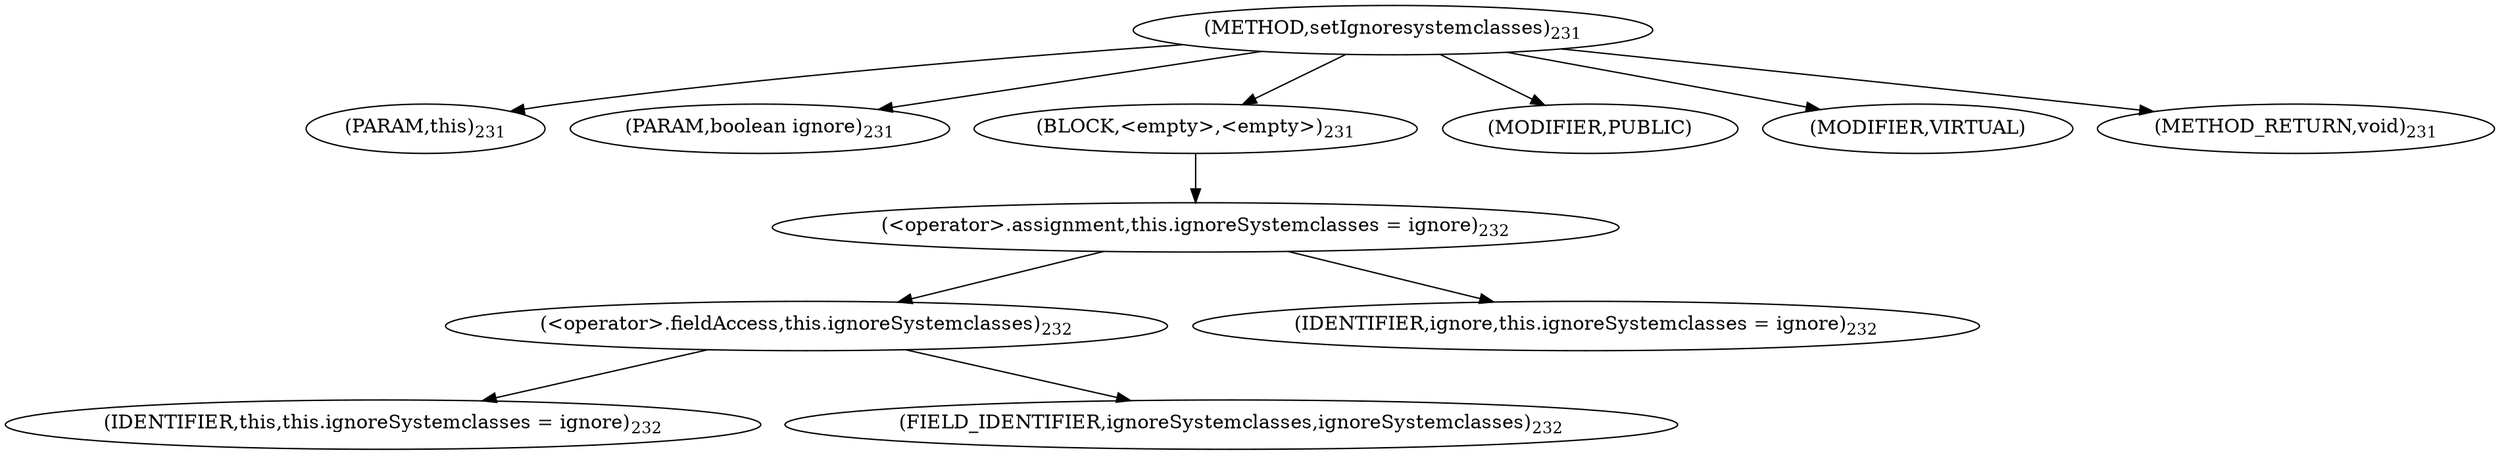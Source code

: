 digraph "setIgnoresystemclasses" {  
"303" [label = <(METHOD,setIgnoresystemclasses)<SUB>231</SUB>> ]
"35" [label = <(PARAM,this)<SUB>231</SUB>> ]
"304" [label = <(PARAM,boolean ignore)<SUB>231</SUB>> ]
"305" [label = <(BLOCK,&lt;empty&gt;,&lt;empty&gt;)<SUB>231</SUB>> ]
"306" [label = <(&lt;operator&gt;.assignment,this.ignoreSystemclasses = ignore)<SUB>232</SUB>> ]
"307" [label = <(&lt;operator&gt;.fieldAccess,this.ignoreSystemclasses)<SUB>232</SUB>> ]
"34" [label = <(IDENTIFIER,this,this.ignoreSystemclasses = ignore)<SUB>232</SUB>> ]
"308" [label = <(FIELD_IDENTIFIER,ignoreSystemclasses,ignoreSystemclasses)<SUB>232</SUB>> ]
"309" [label = <(IDENTIFIER,ignore,this.ignoreSystemclasses = ignore)<SUB>232</SUB>> ]
"310" [label = <(MODIFIER,PUBLIC)> ]
"311" [label = <(MODIFIER,VIRTUAL)> ]
"312" [label = <(METHOD_RETURN,void)<SUB>231</SUB>> ]
  "303" -> "35" 
  "303" -> "304" 
  "303" -> "305" 
  "303" -> "310" 
  "303" -> "311" 
  "303" -> "312" 
  "305" -> "306" 
  "306" -> "307" 
  "306" -> "309" 
  "307" -> "34" 
  "307" -> "308" 
}
